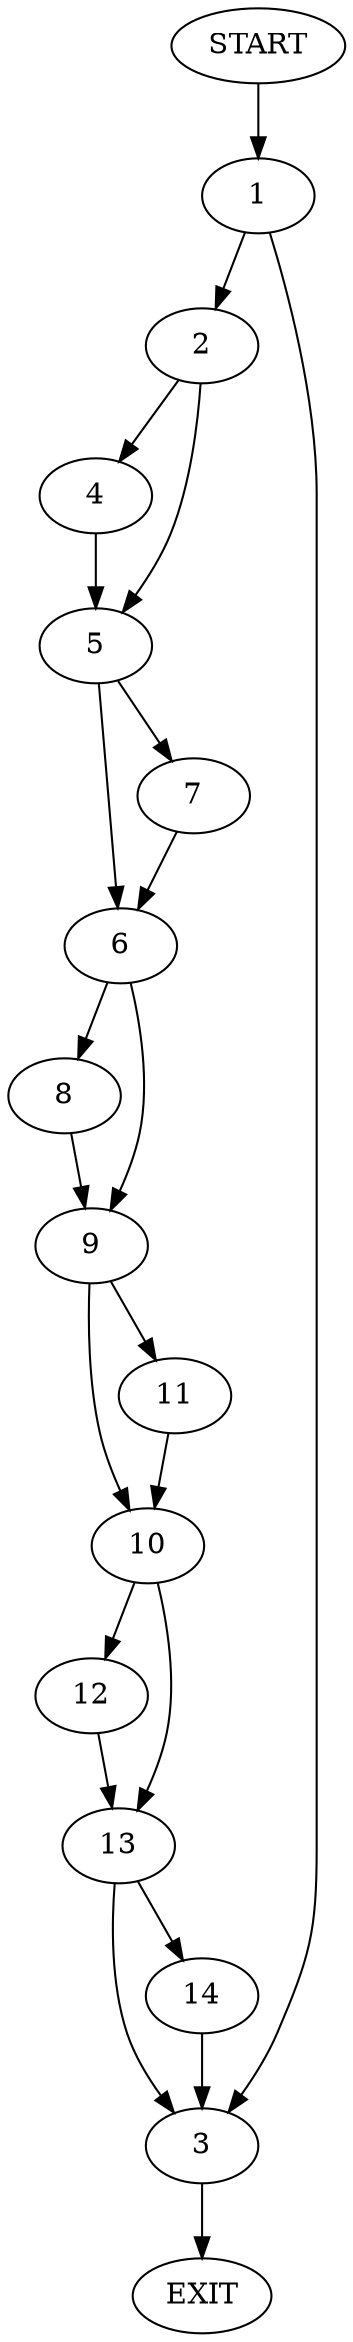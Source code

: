 digraph {
0 [label="START"]
15 [label="EXIT"]
0 -> 1
1 -> 2
1 -> 3
2 -> 4
2 -> 5
3 -> 15
4 -> 5
5 -> 6
5 -> 7
6 -> 8
6 -> 9
7 -> 6
8 -> 9
9 -> 10
9 -> 11
11 -> 10
10 -> 12
10 -> 13
12 -> 13
13 -> 3
13 -> 14
14 -> 3
}
